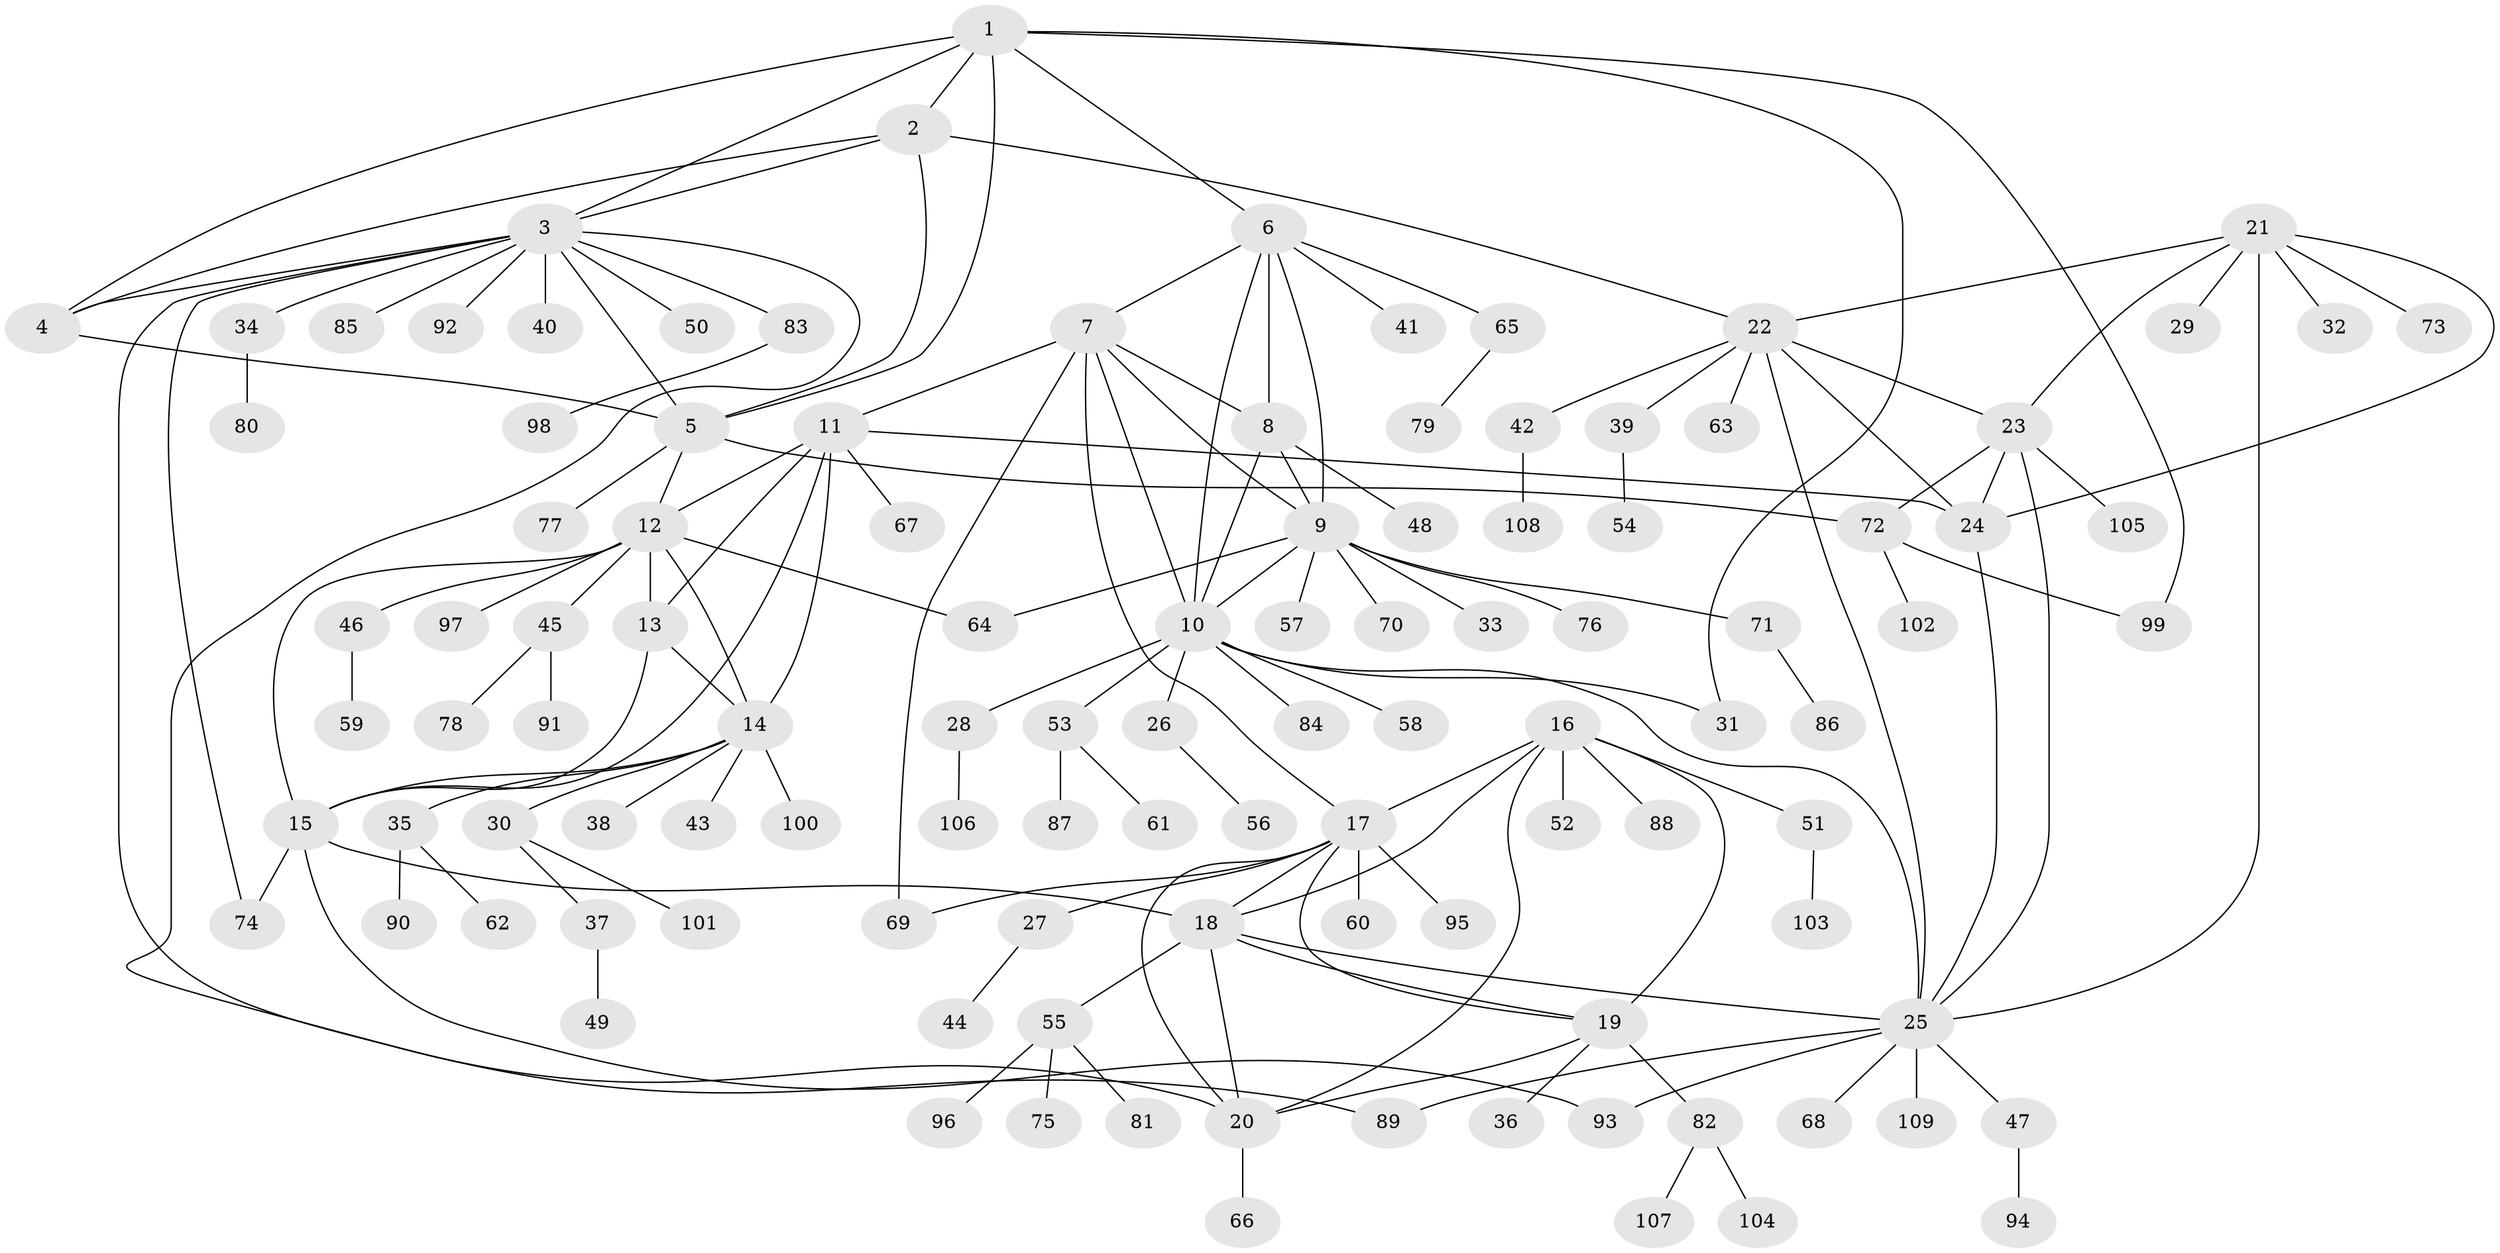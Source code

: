 // Generated by graph-tools (version 1.1) at 2025/11/02/27/25 16:11:30]
// undirected, 109 vertices, 152 edges
graph export_dot {
graph [start="1"]
  node [color=gray90,style=filled];
  1;
  2;
  3;
  4;
  5;
  6;
  7;
  8;
  9;
  10;
  11;
  12;
  13;
  14;
  15;
  16;
  17;
  18;
  19;
  20;
  21;
  22;
  23;
  24;
  25;
  26;
  27;
  28;
  29;
  30;
  31;
  32;
  33;
  34;
  35;
  36;
  37;
  38;
  39;
  40;
  41;
  42;
  43;
  44;
  45;
  46;
  47;
  48;
  49;
  50;
  51;
  52;
  53;
  54;
  55;
  56;
  57;
  58;
  59;
  60;
  61;
  62;
  63;
  64;
  65;
  66;
  67;
  68;
  69;
  70;
  71;
  72;
  73;
  74;
  75;
  76;
  77;
  78;
  79;
  80;
  81;
  82;
  83;
  84;
  85;
  86;
  87;
  88;
  89;
  90;
  91;
  92;
  93;
  94;
  95;
  96;
  97;
  98;
  99;
  100;
  101;
  102;
  103;
  104;
  105;
  106;
  107;
  108;
  109;
  1 -- 2;
  1 -- 3;
  1 -- 4;
  1 -- 5;
  1 -- 6;
  1 -- 31;
  1 -- 99;
  2 -- 3;
  2 -- 4;
  2 -- 5;
  2 -- 22;
  3 -- 4;
  3 -- 5;
  3 -- 20;
  3 -- 34;
  3 -- 40;
  3 -- 50;
  3 -- 74;
  3 -- 83;
  3 -- 85;
  3 -- 89;
  3 -- 92;
  4 -- 5;
  5 -- 12;
  5 -- 72;
  5 -- 77;
  6 -- 7;
  6 -- 8;
  6 -- 9;
  6 -- 10;
  6 -- 41;
  6 -- 65;
  7 -- 8;
  7 -- 9;
  7 -- 10;
  7 -- 11;
  7 -- 17;
  7 -- 69;
  8 -- 9;
  8 -- 10;
  8 -- 48;
  9 -- 10;
  9 -- 33;
  9 -- 57;
  9 -- 64;
  9 -- 70;
  9 -- 71;
  9 -- 76;
  10 -- 25;
  10 -- 26;
  10 -- 28;
  10 -- 31;
  10 -- 53;
  10 -- 58;
  10 -- 84;
  11 -- 12;
  11 -- 13;
  11 -- 14;
  11 -- 15;
  11 -- 24;
  11 -- 67;
  12 -- 13;
  12 -- 14;
  12 -- 15;
  12 -- 45;
  12 -- 46;
  12 -- 64;
  12 -- 97;
  13 -- 14;
  13 -- 15;
  14 -- 15;
  14 -- 30;
  14 -- 35;
  14 -- 38;
  14 -- 43;
  14 -- 100;
  15 -- 18;
  15 -- 74;
  15 -- 93;
  16 -- 17;
  16 -- 18;
  16 -- 19;
  16 -- 20;
  16 -- 51;
  16 -- 52;
  16 -- 88;
  17 -- 18;
  17 -- 19;
  17 -- 20;
  17 -- 27;
  17 -- 60;
  17 -- 69;
  17 -- 95;
  18 -- 19;
  18 -- 20;
  18 -- 25;
  18 -- 55;
  19 -- 20;
  19 -- 36;
  19 -- 82;
  20 -- 66;
  21 -- 22;
  21 -- 23;
  21 -- 24;
  21 -- 25;
  21 -- 29;
  21 -- 32;
  21 -- 73;
  22 -- 23;
  22 -- 24;
  22 -- 25;
  22 -- 39;
  22 -- 42;
  22 -- 63;
  23 -- 24;
  23 -- 25;
  23 -- 72;
  23 -- 105;
  24 -- 25;
  25 -- 47;
  25 -- 68;
  25 -- 89;
  25 -- 93;
  25 -- 109;
  26 -- 56;
  27 -- 44;
  28 -- 106;
  30 -- 37;
  30 -- 101;
  34 -- 80;
  35 -- 62;
  35 -- 90;
  37 -- 49;
  39 -- 54;
  42 -- 108;
  45 -- 78;
  45 -- 91;
  46 -- 59;
  47 -- 94;
  51 -- 103;
  53 -- 61;
  53 -- 87;
  55 -- 75;
  55 -- 81;
  55 -- 96;
  65 -- 79;
  71 -- 86;
  72 -- 99;
  72 -- 102;
  82 -- 104;
  82 -- 107;
  83 -- 98;
}
